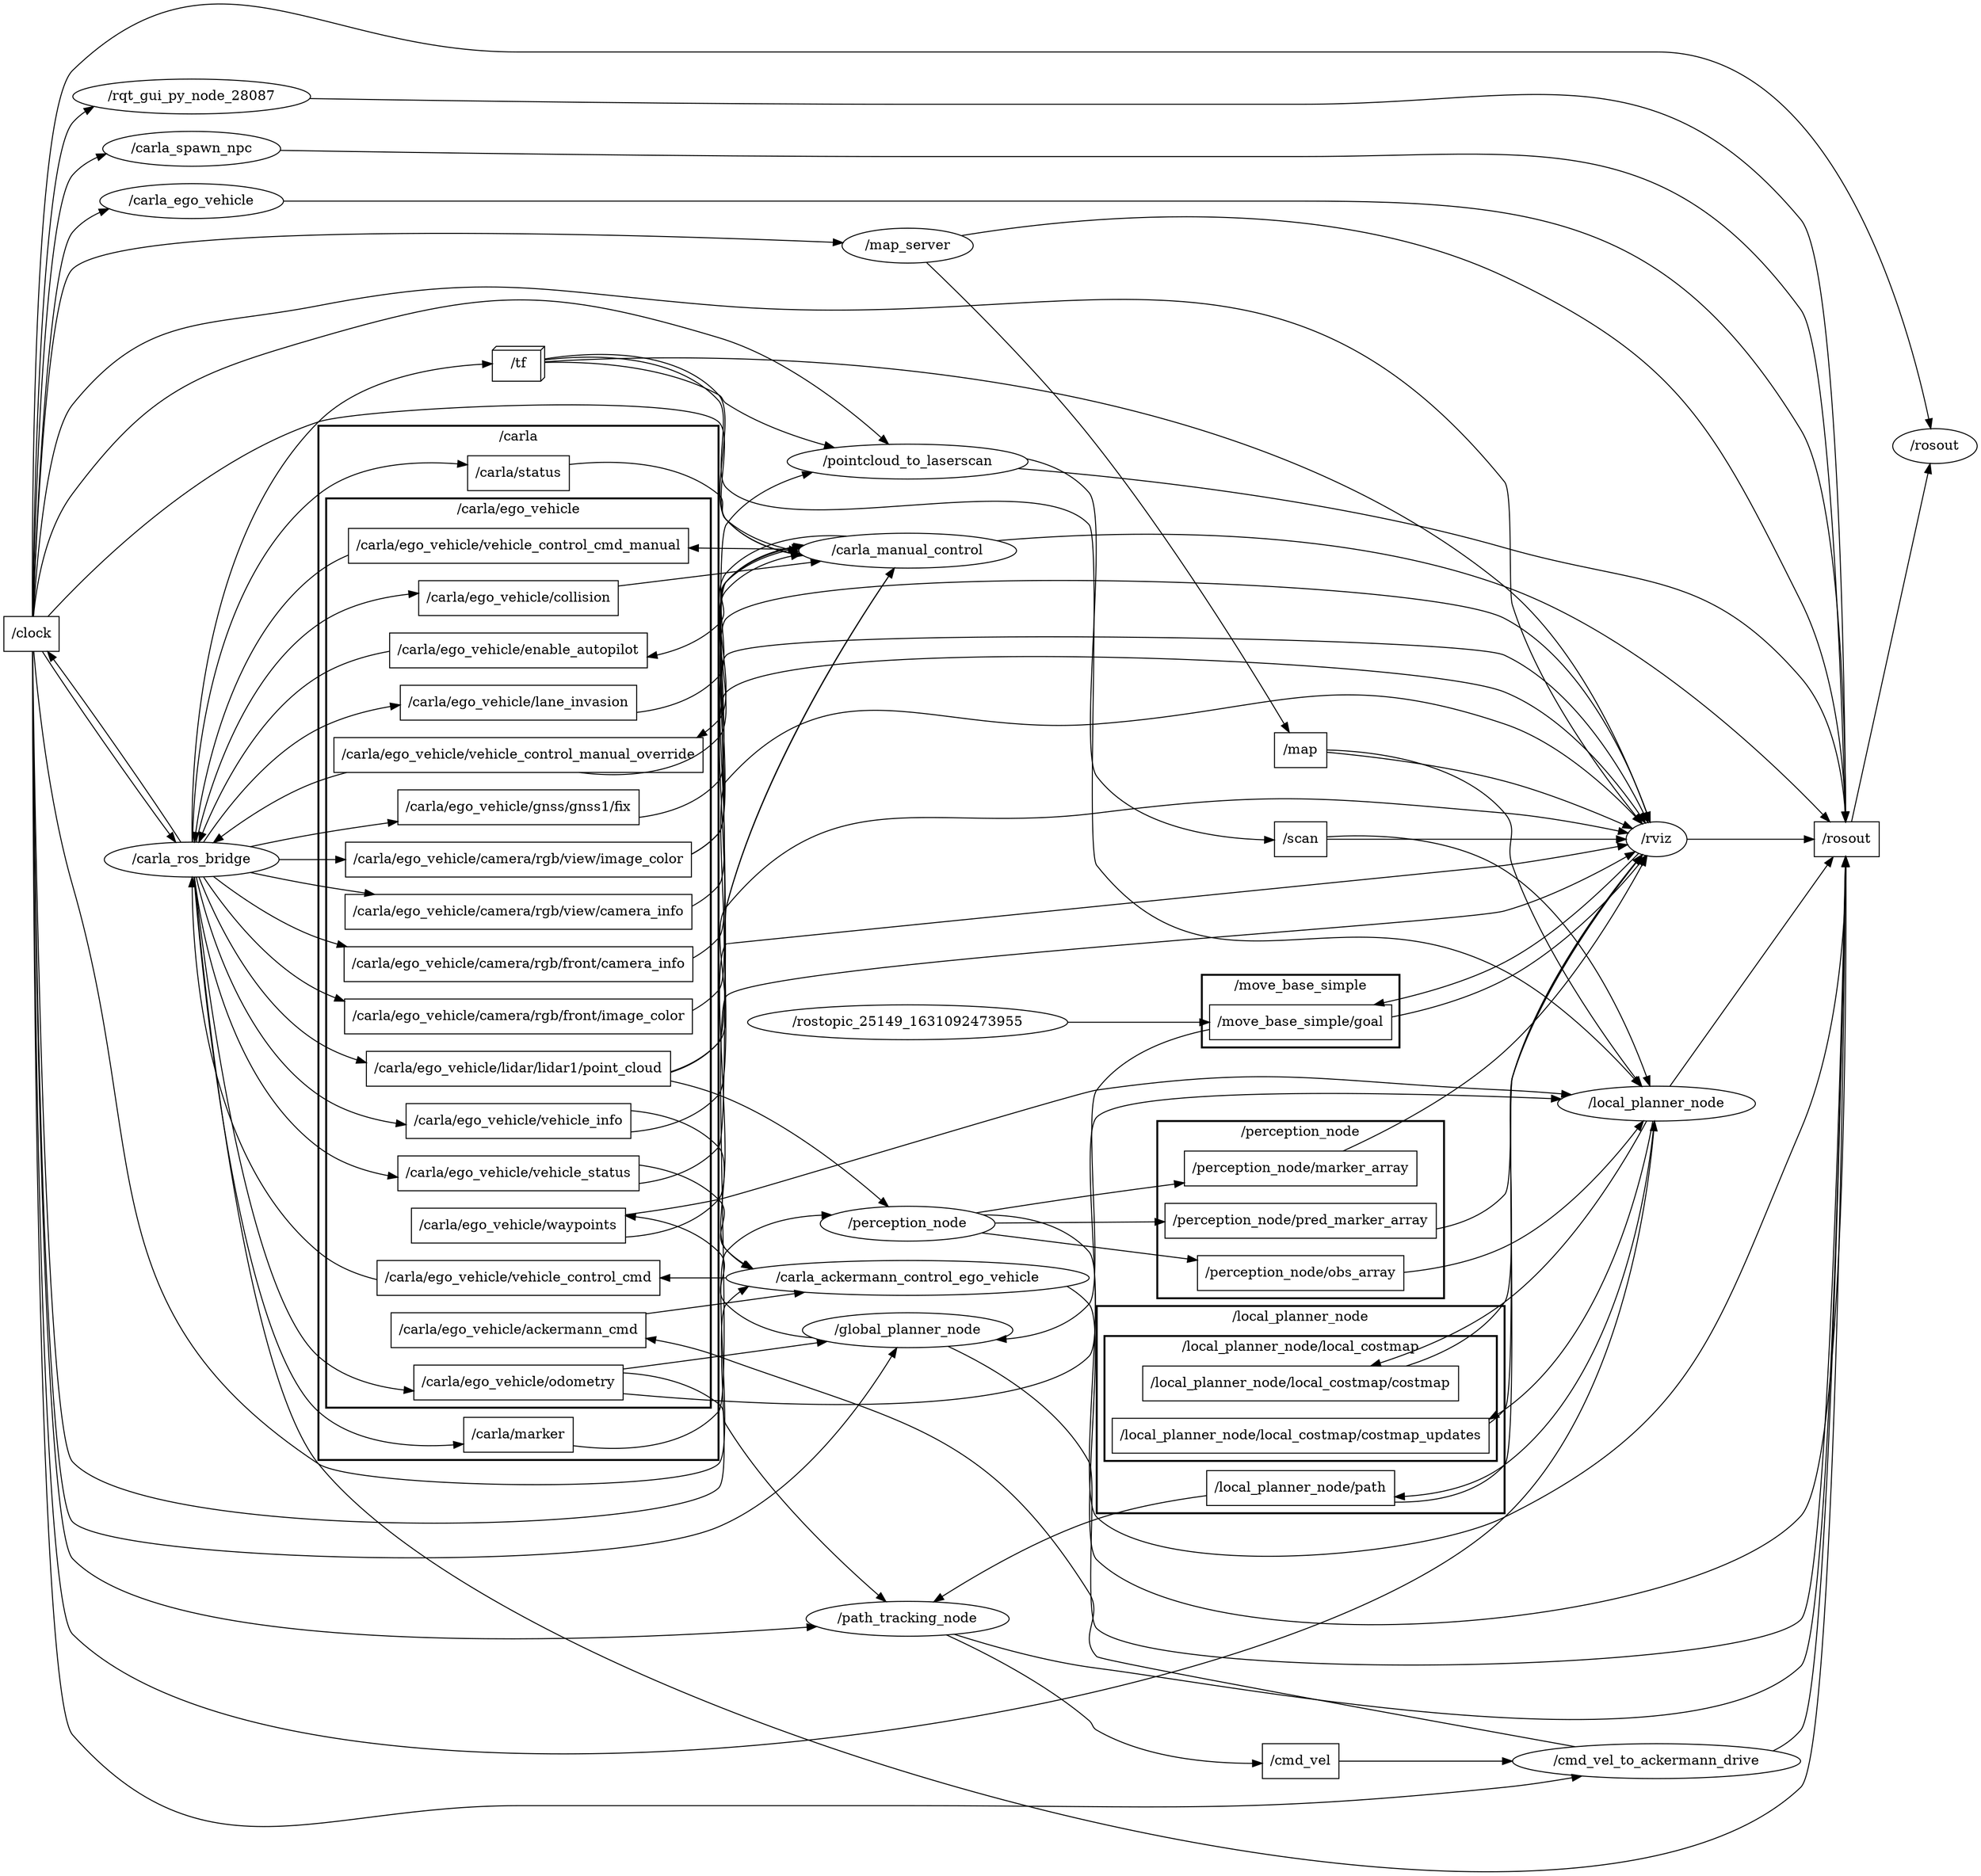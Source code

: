 digraph graphname {
	graph [bb="0,0,1664.8,2050.4",
		compound=True,
		rank=same,
		rankdir=LR,
		ranksep=0.2
	];
	node [label="\N"];
	subgraph cluster___carla {
		graph [bb="274.88,310.28,608.88,1378.3",
			compound=True,
			label="/carla",
			lheight=0.21,
			lp="441.88,1366.8",
			lwidth=0.43,
			rank=same,
			rankdir=LR,
			ranksep=0.2,
			style=bold
		];
		subgraph cluster___carla__ego_vehicle {
			graph [bb="282.88,364.28,600.88,1303.3",
				compound=True,
				label="/carla/ego_vehicle",
				lheight=0.21,
				lp="441.88,1291.8",
				lwidth=1.39,
				rank=same,
				rankdir=LR,
				ranksep=0.2,
				style=bold
			];
			t___carla__ego_vehicle__camera__rgb__view__image_color			 [URL=topic_3A__carla__ego_vehicle__camera__rgb__view__image_color,
				height=0.5,
				label="/carla/ego_vehicle/camera/rgb/view/image_color",
				pos="441.88,930.28",
				shape=box,
				tooltip="topic:/carla/ego_vehicle/camera/rgb/view/image_color",
				width=3.9306];
			t___carla__ego_vehicle__camera__rgb__front__camera_info			 [URL=topic_3A__carla__ego_vehicle__camera__rgb__front__camera_info,
				height=0.5,
				label="/carla/ego_vehicle/camera/rgb/front/camera_info",
				pos="441.88,1200.3",
				shape=box,
				tooltip="topic:/carla/ego_vehicle/camera/rgb/front/camera_info",
				width=3.9306];
			t___carla__ego_vehicle__vehicle_control_cmd_manual			 [URL=topic_3A__carla__ego_vehicle__vehicle_control_cmd_manual,
				height=0.5,
				label="/carla/ego_vehicle/vehicle_control_cmd_manual",
				pos="441.88,876.28",
				shape=box,
				tooltip="topic:/carla/ego_vehicle/vehicle_control_cmd_manual",
				width=3.9028];
			t___carla__ego_vehicle__collision			 [URL=topic_3A__carla__ego_vehicle__collision,
				height=0.5,
				label="/carla/ego_vehicle/collision",
				pos="441.88,768.28",
				shape=box,
				tooltip="topic:/carla/ego_vehicle/collision",
				width=2.3056];
			t___carla__ego_vehicle__enable_autopilot			 [URL=topic_3A__carla__ego_vehicle__enable_autopilot,
				height=0.5,
				label="/carla/ego_vehicle/enable_autopilot",
				pos="441.88,660.28",
				shape=box,
				tooltip="topic:/carla/ego_vehicle/enable_autopilot",
				width=2.9028];
			t___carla__ego_vehicle__ackermann_cmd			 [URL=topic_3A__carla__ego_vehicle__ackermann_cmd,
				height=0.5,
				label="/carla/ego_vehicle/ackermann_cmd",
				pos="441.88,390.28",
				shape=box,
				tooltip="topic:/carla/ego_vehicle/ackermann_cmd",
				width=2.9167];
			t___carla__ego_vehicle__waypoints			 [URL=topic_3A__carla__ego_vehicle__waypoints,
				height=0.5,
				label="/carla/ego_vehicle/waypoints",
				pos="441.88,1146.3",
				shape=box,
				tooltip="topic:/carla/ego_vehicle/waypoints",
				width=2.4306];
			t___carla__ego_vehicle__vehicle_status			 [URL=topic_3A__carla__ego_vehicle__vehicle_status,
				height=0.5,
				label="/carla/ego_vehicle/vehicle_status",
				pos="441.88,552.28",
				shape=box,
				tooltip="topic:/carla/ego_vehicle/vehicle_status",
				width=2.7222];
			t___carla__ego_vehicle__camera__rgb__front__image_color			 [URL=topic_3A__carla__ego_vehicle__camera__rgb__front__image_color,
				height=0.5,
				label="/carla/ego_vehicle/camera/rgb/front/image_color",
				pos="441.88,1092.3",
				shape=box,
				tooltip="topic:/carla/ego_vehicle/camera/rgb/front/image_color",
				width=3.9306];
			t___carla__ego_vehicle__camera__rgb__view__camera_info			 [URL=topic_3A__carla__ego_vehicle__camera__rgb__view__camera_info,
				height=0.5,
				label="/carla/ego_vehicle/camera/rgb/view/camera_info",
				pos="441.88,1038.3",
				shape=box,
				tooltip="topic:/carla/ego_vehicle/camera/rgb/view/camera_info",
				width=3.9306];
			t___carla__ego_vehicle__lidar__lidar1__point_cloud			 [URL=topic_3A__carla__ego_vehicle__lidar__lidar1__point_cloud,
				height=0.5,
				label="/carla/ego_vehicle/lidar/lidar1/point_cloud",
				pos="441.88,1254.3",
				shape=box,
				tooltip="topic:/carla/ego_vehicle/lidar/lidar1/point_cloud",
				width=3.4444];
			t___carla__ego_vehicle__odometry			 [URL=topic_3A__carla__ego_vehicle__odometry,
				height=0.5,
				label="/carla/ego_vehicle/odometry",
				pos="441.88,984.28",
				shape=box,
				tooltip="topic:/carla/ego_vehicle/odometry",
				width=2.3889];
			t___carla__ego_vehicle__lane_invasion			 [URL=topic_3A__carla__ego_vehicle__lane_invasion,
				height=0.5,
				label="/carla/ego_vehicle/lane_invasion",
				pos="441.88,822.28",
				shape=box,
				tooltip="topic:/carla/ego_vehicle/lane_invasion",
				width=2.6944];
			t___carla__ego_vehicle__vehicle_control_manual_override			 [URL=topic_3A__carla__ego_vehicle__vehicle_control_manual_override,
				height=0.5,
				label="/carla/ego_vehicle/vehicle_control_manual_override",
				pos="441.88,606.28",
				shape=box,
				tooltip="topic:/carla/ego_vehicle/vehicle_control_manual_override",
				width=4.1944];
			t___carla__ego_vehicle__vehicle_info			 [URL=topic_3A__carla__ego_vehicle__vehicle_info,
				height=0.5,
				label="/carla/ego_vehicle/vehicle_info",
				pos="441.88,498.28",
				shape=box,
				tooltip="topic:/carla/ego_vehicle/vehicle_info",
				width=2.5972];
			t___carla__ego_vehicle__vehicle_control_cmd			 [URL=topic_3A__carla__ego_vehicle__vehicle_control_cmd,
				height=0.5,
				label="/carla/ego_vehicle/vehicle_control_cmd",
				pos="441.88,444.28",
				shape=box,
				tooltip="topic:/carla/ego_vehicle/vehicle_control_cmd",
				width=3.25];
			t___carla__ego_vehicle__gnss__gnss1__fix			 [URL=topic_3A__carla__ego_vehicle__gnss__gnss1__fix,
				height=0.5,
				label="/carla/ego_vehicle/gnss/gnss1/fix",
				pos="441.88,714.28",
				shape=box,
				tooltip="topic:/carla/ego_vehicle/gnss/gnss1/fix",
				width=2.7361];
		}
		t___carla__status		 [URL=topic_3A__carla__status,
			height=0.5,
			label="/carla/status",
			pos="441.88,336.28",
			shape=box,
			tooltip="topic:/carla/status",
			width=1.125];
		t___carla__marker		 [URL=topic_3A__carla__marker,
			height=0.5,
			label="/carla/marker",
			pos="441.88,1329.3",
			shape=box,
			tooltip="topic:/carla/marker",
			width=1.2361];
	}
	subgraph cluster___local_planner_node {
		graph [bb="923.86,1176.3,1262.9,1390.3",
			compound=True,
			label="/local_planner_node",
			lheight=0.21,
			lp="1093.4,1378.8",
			lwidth=1.54,
			rank=same,
			rankdir=LR,
			ranksep=0.2,
			style=bold
		];
		subgraph cluster___local_planner_node__local_costmap {
			graph [bb="931.86,1230.3,1254.9,1359.3",
				compound=True,
				label="/local_planner_node/local_costmap",
				lheight=0.21,
				lp="1093.4,1347.8",
				lwidth=2.68,
				rank=same,
				rankdir=LR,
				ranksep=0.2,
				style=bold
			];
			t___local_planner_node__local_costmap__costmap_updates			 [URL=topic_3A__local_planner_node__local_costmap__costmap_updates,
				height=0.5,
				label="/local_planner_node/local_costmap/costmap_updates",
				pos="1093.4,1256.3",
				shape=box,
				tooltip="topic:/local_planner_node/local_costmap/costmap_updates",
				width=4.2639];
			t___local_planner_node__local_costmap__costmap			 [URL=topic_3A__local_planner_node__local_costmap__costmap,
				height=0.5,
				label="/local_planner_node/local_costmap/costmap",
				pos="1093.4,1310.3",
				shape=box,
				tooltip="topic:/local_planner_node/local_costmap/costmap",
				width=3.5972];
		}
		t___local_planner_node__path		 [URL=topic_3A__local_planner_node__path,
			height=0.5,
			label="/local_planner_node/path",
			pos="1093.4,1202.3",
			shape=box,
			tooltip="topic:/local_planner_node/path",
			width=2.1389];
	}
	subgraph cluster___perception_node {
		graph [bb="976.36,1688.3,1210.4,1871.3",
			compound=True,
			label="/perception_node",
			lheight=0.21,
			lp="1093.4,1859.8",
			lwidth=1.31,
			rank=same,
			rankdir=LR,
			ranksep=0.2,
			style=bold
		];
		t___perception_node__pred_marker_array		 [URL=topic_3A__perception_node__pred_marker_array,
			height=0.5,
			label="/perception_node/pred_marker_array",
			pos="1093.4,1768.3",
			shape=box,
			tooltip="topic:/perception_node/pred_marker_array",
			width=3.0278];
		t___perception_node__obs_array		 [URL=topic_3A__perception_node__obs_array,
			height=0.5,
			label="/perception_node/obs_array",
			pos="1093.4,1822.3",
			shape=box,
			tooltip="topic:/perception_node/obs_array",
			width=2.3194];
		t___perception_node__marker_array		 [URL=topic_3A__perception_node__marker_array,
			height=0.5,
			label="/perception_node/marker_array",
			pos="1093.4,1714.3",
			shape=box,
			tooltip="topic:/perception_node/marker_array",
			width=2.6111];
	}
	subgraph cluster___move_base_simple {
		graph [bb="1009.4,721.28,1177.4,796.28",
			compound=True,
			label="/move_base_simple",
			lheight=0.21,
			lp="1093.4,784.78",
			lwidth=1.51,
			rank=same,
			rankdir=LR,
			ranksep=0.2,
			style=bold
		];
		t___move_base_simple__goal		 [URL=topic_3A__move_base_simple__goal,
			height=0.5,
			label="/move_base_simple/goal",
			pos="1093.4,747.28",
			shape=box,
			tooltip="topic:/move_base_simple/goal",
			width=2.1111];
	}
	n___carla_manual_control	 [URL=__carla_manual_control,
		height=0.5,
		label="/carla_manual_control",
		pos="766.37,660.28",
		shape=ellipse,
		tooltip="/carla_manual_control",
		width=2.5095];
	t___carla__ego_vehicle__camera__rgb__view__image_color -> n___carla_manual_control	 [penwidth=1,
		pos="e,676.99,657.32 583.63,922.69 593.08,917.78 601.69,911.42 608.88,903.28 624.79,885.28 601.14,705.42 616.88,687.28 629.82,672.37 647.97,663.87 667.18,659.31"];
	n___rviz	 [URL=__rviz,
		height=0.5,
		label="/rviz",
		pos="1391.7,1099.3",
		shape=ellipse,
		tooltip="/rviz",
		width=0.75];
	t___carla__ego_vehicle__camera__rgb__view__image_color -> n___rviz	 [penwidth=1,
		pos="e,1387.9,1081.2 583.72,919.88 592.84,915.53 601.37,910.08 608.88,903.28 619.12,894.02 605.94,881.69 616.88,873.28 730.72,785.82 1138.7,801.18 1262.9,873.28 1337.4,916.6 1372.5,1021 1385.4,1071.3"];
	t___carla__ego_vehicle__camera__rgb__front__camera_info -> n___rviz	 [penwidth=1,
		pos="e,1373.8,1085.5 583.68,1192.2 593.06,1187.4 601.63,1181.2 608.88,1173.3 625.01,1155.7 600.44,1083.5 616.88,1066.3 711.7,966.74 786.64,1036.7 923.86,1028.3 1074.2,1019 1116.9,990.75 1262.9,1028.3 1301.4,1038.2 1340.7,1062.3 1365.6,1079.7"];
	n___carla_ros_bridge	 [URL=__carla_ros_bridge,
		height=0.5,
		label="/carla_ros_bridge",
		pos="167.44,822.28",
		shape=ellipse,
		tooltip="/carla_ros_bridge",
		width=2.004];
	t___carla__ego_vehicle__vehicle_control_cmd_manual -> n___carla_ros_bridge	 [penwidth=1,
		pos="e,216.45,835.54 322.6,858.28 306.52,855.48 290.27,852.45 274.88,849.28 259.12,846.03 242.19,842.02 226.53,838.1"];
	t___carla__ego_vehicle__collision -> n___carla_manual_control	 [penwidth=1,
		pos="e,676.26,658.78 525.04,774.09 555.23,771.72 587.22,763.23 608.88,741.28 625.92,724.01 600,704.7 616.88,687.28 630.17,673.57 647.89,665.45 666.48,660.87"];
	t___carla__ego_vehicle__enable_autopilot -> n___carla_ros_bridge	 [penwidth=1,
		pos="e,176.11,804.31 337.12,665.17 315.51,669.42 293.64,676.3 274.88,687.28 231.07,712.92 198.18,763.77 180.95,795.22"];
	n___carla_ackermann_control_ego_vehicle	 [URL=__carla_ackermann_control_ego_vehicle,
		height=0.5,
		label="/carla_ackermann_control_ego_vehicle",
		pos="766.37,498.28",
		shape=ellipse,
		tooltip="/carla_ackermann_control_ego_vehicle",
		width=4.1524];
	t___carla__ego_vehicle__ackermann_cmd -> n___carla_ackermann_control_ego_vehicle	 [penwidth=1,
		pos="e,640.61,488.37 547.18,387.39 570.16,391.76 592.48,400.66 608.88,417.28 625.92,434.55 600,453.86 616.88,471.28 621.4,475.94 626.43,479.96 631.83,483.4"];
	n___local_planner_node	 [URL=__local_planner_node,
		height=0.5,
		label="/local_planner_node",
		pos="1391.7,1470.3",
		shape=ellipse,
		tooltip="/local_planner_node",
		width=2.2929];
	t___carla__ego_vehicle__waypoints -> n___local_planner_node	 [penwidth=1,
		pos="e,1364.3,1487.4 529.73,1152.9 555.87,1156.9 584.13,1163.2 608.88,1173.3 763.39,1236.2 834.83,1243.5 915.86,1389.3 923.48,1403 912.45,1519.5 923.86,1530.3 978.61,1582 1189.3,1546.6 1262.9,1530.3 1295.9,1523 1330.5,1506.3 1355.6,1492.3"];
	t___carla__ego_vehicle__waypoints -> n___rviz	 [penwidth=1,
		pos="e,1379.2,1083.1 529.5,1152.7 558.77,1150.1 588.96,1141.3 608.88,1119.3 628.17,1098 595.95,1010 616.88,990.28 669.18,941.12 1195.5,965.6 1262.9,990.28 1309,1007.2 1350,1048.7 1372.8,1075.3"];
	t___carla__ego_vehicle__vehicle_status -> n___carla_manual_control	 [penwidth=1,
		pos="e,739.36,643.03 540.26,562.91 563.12,566.82 587.12,572.12 608.88,579.28 652.88,593.75 699.62,619.23 730.65,637.76"];
	t___carla__ego_vehicle__vehicle_status -> n___carla_ackermann_control_ego_vehicle	 [penwidth=1,
		pos="e,680.98,513.07 539.93,536.59 562.58,532.92 586.58,529 608.88,525.28 628.99,521.93 650.53,518.28 671.02,514.78"];
	t___carla__ego_vehicle__camera__rgb__front__image_color -> n___rviz	 [penwidth=1,
		pos="e,1383.1,1082.1 583.71,1084.2 593.08,1079.4 601.65,1073.2 608.88,1065.3 625.87,1046.7 598.46,969.44 616.88,952.28 721.91,854.42 1132.1,893.03 1262.9,952.28 1317.5,977.06 1358.2,1037.8 1378.1,1072.9"];
	t___carla__ego_vehicle__camera__rgb__view__camera_info -> n___rviz	 [penwidth=1,
		pos="e,1387.2,1081.5 583.76,1030.3 593.12,1025.4 601.67,1019.2 608.88,1011.3 627.31,991.01 596.9,907.01 616.88,888.28 632.76,873.4 1235.2,873.73 1262.9,889.28 1333.3,928.8 1369.9,1024.2 1384.3,1071.6"];
	n___pointcloud_to_laserscan	 [URL=__pointcloud_to_laserscan,
		height=0.5,
		label="/pointcloud_to_laserscan",
		pos="766.37,1416.3",
		shape=ellipse,
		tooltip="/pointcloud_to_laserscan",
		width=2.7442];
	t___carla__ego_vehicle__lidar__lidar1__point_cloud -> n___pointcloud_to_laserscan	 [penwidth=1,
		pos="e,752.58,1398.4 565.99,1262.2 580.82,1265.6 595.45,1270.1 608.88,1276.3 666.85,1302.8 718.86,1358.1 746.18,1390.7"];
	t___carla__ego_vehicle__lidar__lidar1__point_cloud -> n___rviz	 [penwidth=1,
		pos="e,1367.4,1091.1 566.07,1253.6 582.33,1248.3 597.33,1240 608.88,1227.3 627.31,1207 598.09,1124.2 616.88,1104.3 664.05,1054.3 855.25,1070.5 923.86,1066.3 1074.2,1057 1113.4,1047.4 1262.9,1066.3 1295.6,1070.4 1332,1080.2 1357.7,1088.1"];
	n___perception_node	 [URL=__perception_node,
		height=0.5,
		label="/perception_node",
		pos="766.37,1745.3",
		shape=ellipse,
		tooltip="/perception_node",
		width=1.9859];
	t___carla__ego_vehicle__lidar__lidar1__point_cloud -> n___perception_node	 [penwidth=1,
		pos="e,696.6,1741.3 565.93,1250.5 582.32,1255.3 597.38,1263.4 608.88,1276.3 624.55,1293.8 602.74,1680.5 616.88,1699.3 633.4,1721.2 660.18,1733 686.54,1739.2"];
	t___carla__ego_vehicle__odometry -> n___local_planner_node	 [penwidth=1,
		pos="e,1334.8,1483.5 528.26,989.52 641.1,1001.6 833.92,1041.8 915.86,1174.3 925.29,1189.5 911.01,1484.7 923.86,1497.3 979.1,1551.2 1209.4,1510.4 1325,1485.6"];
	n___path_tracking_node	 [URL=__path_tracking_node,
		height=0.5,
		label="/path_tracking_node",
		pos="766.37,444.28",
		shape=ellipse,
		tooltip="/path_tracking_node",
		width=2.3109];
	t___carla__ego_vehicle__odometry -> n___path_tracking_node	 [penwidth=1,
		pos="e,685.73,439.84 527.88,991.42 557.88,989.08 588.99,980.26 608.88,957.28 626.56,936.86 599.4,491.86 616.88,471.28 631.61,453.95 653.38,445.23 675.77,441.29"];
	n___global_planner_node	 [URL=__global_planner_node,
		height=0.5,
		label="/global_planner_node",
		pos="766.37,714.28",
		shape=ellipse,
		tooltip="/global_planner_node",
		width=2.4192];
	t___carla__ego_vehicle__odometry -> n___global_planner_node	 [penwidth=1,
		pos="e,680.89,710.7 528.07,991.17 557.9,988.75 588.85,979.95 608.88,957.28 624.79,939.28 601.14,759.42 616.88,741.28 630.62,725.44 650.24,716.84 670.76,712.5"];
	t___carla__ego_vehicle__lane_invasion -> n___carla_manual_control	 [penwidth=1,
		pos="e,676.62,657.82 538.94,827.52 565.07,823.88 591.02,814.76 608.88,795.28 625.15,777.54 600.78,705.16 616.88,687.28 629.88,672.84 647.78,664.48 666.67,659.89"];
	t___carla__ego_vehicle__vehicle_control_manual_override -> n___carla_manual_control	 [penwidth=1,
		pos="e,720.56,644.7 593,621.65 598.36,622.53 603.67,623.41 608.88,624.28 642.69,629.91 680.54,636.39 710.66,642.61"];
	t___carla__ego_vehicle__vehicle_control_manual_override -> n___carla_ros_bridge	 [penwidth=1,
		pos="e,172.04,804.14 290.87,623.87 285.31,626.64 279.95,629.76 274.88,633.28 218.18,672.67 187.65,752.26 174.85,794.5"];
	t___carla__ego_vehicle__vehicle_info -> n___carla_manual_control	 [penwidth=1,
		pos="e,751.53,642.32 535.56,504.26 560.22,508.27 586.24,514.77 608.88,525.28 664.96,551.3 716.64,603.13 744.61,634.45"];
	t___carla__ego_vehicle__vehicle_info -> n___carla_ackermann_control_ego_vehicle	 [penwidth=1,
		pos="e,616.79,498.28 535.74,498.28 558.03,498.28 582.43,498.28 606.75,498.28"];
	t___carla__ego_vehicle__vehicle_control_cmd -> n___carla_ros_bridge	 [penwidth=1,
		pos="e,170.46,803.94 324.46,446.33 306.3,451.19 288.94,459.02 274.88,471.28 225.09,514.69 185.49,717.96 172.22,793.72"];
	t___carla__ego_vehicle__gnss__gnss1__fix -> n___carla_manual_control	 [penwidth=1,
		pos="e,698.18,672.12 540.81,698.45 563.2,694.82 586.86,690.95 608.88,687.28 634.73,682.98 662.94,678.17 688.26,673.82"];
	t___carla__status -> n___carla_manual_control	 [penwidth=1,
		pos="e,736.02,643.19 482.51,329.13 521.07,324.92 577.64,325.94 608.88,360.28 621.24,373.86 609.03,508.69 616.88,525.28 640.41,574.95 691.4,614.52 727.26,637.67"];
	t___carla__marker -> n___rviz	 [penwidth=1,
		pos="e,1364.4,1098.6 486.51,1337.4 524.84,1341.6 578.58,1340.2 608.88,1307.3 621.31,1293.8 604.4,1155.7 616.88,1142.3 667.4,1087.8 1205.7,1095.3 1354.1,1098.4"];
	t___local_planner_node__local_costmap__costmap_updates -> n___rviz	 [penwidth=1,
		pos="e,1381.4,1116 1247.3,1241.2 1252.6,1239.1 1257.8,1236.8 1262.9,1234.3 1312.8,1209 1354.1,1156.2 1375.6,1124.7"];
	t___local_planner_node__local_costmap__costmap -> n___rviz	 [penwidth=1,
		pos="e,1385.1,1116.7 1223.2,1300.8 1237.2,1296.6 1250.7,1290.9 1262.9,1283.3 1323.5,1245.4 1363.4,1167.4 1381.2,1126.1"];
	t___local_planner_node__path -> n___rviz	 [penwidth=1,
		pos="e,1372.6,1112.4 1170.7,1193 1200.1,1188.1 1233.5,1180.8 1262.9,1170.3 1299.7,1157 1338.6,1134.2 1363.9,1118"];
	t___local_planner_node__path -> n___path_tracking_node	 [penwidth=1,
		pos="e,847.31,439.96 1082.8,1184.3 1051.3,1129.1 957.51,956.9 923.86,800.28 920.01,782.41 927.75,485.17 915.86,471.28 901.14,454.09 879.49,445.39 857.22,441.42"];
	t___perception_node__pred_marker_array -> n___rviz	 [penwidth=1,
		pos="e,1383.4,1116.7 1202.6,1772.7 1225.5,1768.2 1247.4,1758.9 1262.9,1741.3 1273.8,1728.8 1267.9,1459.6 1270.9,1443.3 1293.5,1320.5 1353,1182.8 1379.1,1126"];
	t___perception_node__obs_array -> n___local_planner_node	 [penwidth=1,
		pos="e,1390.5,1488.7 1177,1825.4 1206.8,1822.6 1238.9,1814.5 1262.9,1795.3 1357.8,1719.2 1383.1,1563.1 1389.6,1498.8"];
	t___perception_node__marker_array -> n___rviz	 [penwidth=1,
		pos="e,1384.2,1116.8 1113.1,1696.2 1149.4,1661.5 1226.7,1581.6 1262.9,1497.3 1272.4,1475 1265,1466.8 1270.9,1443.3 1300.8,1322.1 1356.3,1183.5 1380.3,1126.2"];
	t___move_base_simple__goal -> n___rviz	 [penwidth=1,
		pos="e,1389.8,1081.3 1169.6,748.53 1201.6,755.13 1237.2,768.16 1262.9,791.28 1348,868.03 1379.1,1010.8 1388.4,1071.3"];
	t___move_base_simple__goal -> n___global_planner_node	 [penwidth=1,
		pos="e,844.69,722.18 1017.1,739.58 968.51,734.68 905.41,728.31 854.67,723.19"];
	t___cmd_vel	 [URL=topic_3A__cmd_vel,
		height=0.5,
		label="/cmd_vel",
		pos="1093.4,442.28",
		shape=box,
		tooltip="topic:/cmd_vel",
		width=0.94444];
	n___cmd_vel_to_ackermann_drive	 [URL=__cmd_vel_to_ackermann_drive,
		height=0.5,
		label="/cmd_vel_to_ackermann_drive",
		pos="1391.7,418.28",
		shape=ellipse,
		tooltip="/cmd_vel_to_ackermann_drive",
		width=3.358];
	t___cmd_vel -> n___cmd_vel_to_ackermann_drive	 [penwidth=1,
		pos="e,1285.1,426.86 1127.6,439.53 1163.5,436.64 1222.1,431.93 1274.9,427.67"];
	t___clock	 [URL=topic_3A__clock,
		height=0.5,
		label="/clock",
		pos="27,822.28",
		shape=box,
		tooltip="topic:/clock",
		width=0.75];
	t___clock -> n___pointcloud_to_laserscan	 [penwidth=1,
		pos="e,733.03,1433.3 27.467,840.45 30.18,942.69 44.608,1442.3 68,1464.3 253.53,1638.3 602.6,1495.6 723.7,1437.8"];
	t___clock -> n___local_planner_node	 [penwidth=1,
		pos="e,1388.8,1488.7 27.358,840.44 29.768,959.3 44.247,1622.3 68,1657.3 219.66,1880.5 1045,2034.6 1262.9,1875.3 1325.8,1829.2 1372.7,1582.9 1387.1,1498.6"];
	t___clock -> n___carla_manual_control	 [penwidth=1,
		pos="e,735.87,643.27 27.171,804.02 28.157,716.88 34.319,345.94 68,308.28 144.92,222.28 601.54,261.16 608.88,268.28 619.14,278.22 610.88,512.32 616.88,525.28 639.98,575.16 691.07,614.68 727.07,637.76"];
	t___clock -> n___rviz	 [penwidth=1,
		pos="e,1367.9,1108 27.635,840.32 31.719,925.32 61.529,1287.8 274.88,1431.3 336.47,1472.7 551.7,1478.6 608.88,1431.3 623.52,1419.2 605.81,1404.7 616.88,1389.3 705.85,1265.3 828.32,1345.3 915.86,1220.3 928.26,1202.6 908.07,1187.1 923.86,1172.3 979.11,1120.5 1188.6,1153.1 1262.9,1138.3 1295.8,1131.7 1332.5,1120.2 1358.2,1111.4"];
	t___clock -> n___carla_ros_bridge	 [penwidth=1,
		pos="e,100.52,815.54 54.078,816.82 64.686,816.09 77.438,815.67 90.503,815.56"];
	n___rqt_gui_py_node_28087	 [URL=__rqt_gui_py_node_28087,
		height=0.5,
		label="/rqt_gui_py_node_28087",
		pos="167.44,28.28",
		shape=ellipse,
		tooltip="/rqt_gui_py_node_28087",
		width=2.7623];
	t___clock -> n___rqt_gui_py_node_28087	 [penwidth=1,
		pos="e,96.175,40.909 27.412,803.94 30.025,690.9 44.907,92.808 68,62.28 73.182,55.43 79.821,49.949 87.206,45.566"];
	n___rosout	 [URL=__rosout,
		height=0.5,
		label="/rosout",
		pos="1629.7,1356.3",
		shape=ellipse,
		tooltip="/rosout",
		width=0.97491];
	t___clock -> n___rosout	 [penwidth=1,
		pos="e,1628.8,1374.7 27.295,840.3 29.725,986.32 46.88,1970.8 68,1992.3 184.72,2110.9 275.5,2011.3 441.88,2011.3 441.88,2011.3 441.88,2011.3 1391.7,2011.3 1473.6,2011.3 1475.6,1945.3 1512.6,1872.3 1599.4,1701.3 1622.5,1466.2 1628.1,1385.1"];
	n___carla_spawn_npc	 [URL=__carla_spawn_npc,
		height=0.5,
		label="/carla_spawn_npc",
		pos="167.44,89.28",
		shape=ellipse,
		tooltip="/carla_spawn_npc",
		width=2.0582];
	t___clock -> n___carla_spawn_npc	 [penwidth=1,
		pos="e,104.84,99.098 27.503,804.06 30.534,696.9 46.936,152.25 68,124.28 75.026,114.95 84.727,108.1 95.334,103.07"];
	n___carla_ego_vehicle	 [URL=__carla_ego_vehicle,
		height=0.5,
		label="/carla_ego_vehicle",
		pos="167.44,1965.3",
		shape=ellipse,
		tooltip="/carla_ego_vehicle",
		width=2.1484];
	t___clock -> n___carla_ego_vehicle	 [penwidth=1,
		pos="e,100.66,1956.1 27.08,840.29 27.772,980.08 33.588,1887.8 68,1933.3 74.118,1941.4 82.302,1947.4 91.36,1952"];
	n___map_server	 [URL=__map_server,
		height=0.5,
		label="/map_server",
		pos="766.37,1672.3",
		shape=ellipse,
		tooltip="/map_server",
		width=1.5165];
	t___clock -> n___map_server	 [penwidth=1,
		pos="e,712.91,1668.6 27.457,840.48 30.219,947.57 45.341,1491.7 68,1518.3 150.32,1614.8 546.05,1655.3 702.51,1667.8"];
	t___clock -> n___perception_node	 [penwidth=1,
		pos="e,701.74,1753.1 27.42,840.45 30.079,952.44 45.194,1545 68,1575.3 214.37,1769.8 543.16,1766.6 691.39,1754"];
	t___clock -> n___carla_ackermann_control_ego_vehicle	 [penwidth=1,
		pos="e,639.04,488.81 27.628,804.04 30.989,708.86 47.476,272.66 68,253.28 117.43,206.61 541.07,184.88 608.88,250.28 626.57,267.34 600.79,452.71 616.88,471.28 620.92,475.94 625.47,479.97 630.4,483.46"];
	t___clock -> n___path_tracking_node	 [penwidth=1,
		pos="e,761.01,426.05 27.535,803.97 30.532,704.24 45.905,230.35 68,209.28 106.48,172.58 523.48,159.28 608.88,205.28 693.37,250.79 740.01,363.65 757.83,416.35"];
	t___clock -> n___cmd_vel_to_ackermann_drive	 [penwidth=1,
		pos="e,1370.3,400.55 27.495,803.97 30.36,700.97 45.487,197.54 68,174.28 126.05,114.3 358.41,138.28 441.88,138.28 441.88,138.28 441.88,138.28 766.37,138.28 1015.9,138.28 1276.4,326.27 1362.3,394.18"];
	t___clock -> n___global_planner_node	 [penwidth=1,
		pos="e,681.1,718.07 29.008,804.13 38.642,726.88 87.703,424.02 274.88,306.28 337.71,266.76 555.85,254.35 608.88,306.28 624.01,321.09 603.14,671.18 616.88,687.28 630.63,703.38 650.45,712.04 671.2,716.34"];
	t___map	 [URL=topic_3A__map,
		height=0.5,
		label="/map",
		pos="1093.4,1470.3",
		shape=box,
		tooltip="topic:/map",
		width=0.75];
	t___map -> n___local_planner_node	 [penwidth=1,
		pos="e,1309,1470.3 1120.4,1470.3 1160.3,1470.3 1237.1,1470.3 1298.8,1470.3"];
	t___map -> n___rviz	 [penwidth=1,
		pos="e,1391,1117.5 1120.5,1473.7 1157,1476.8 1222.1,1476.6 1262.9,1443.3 1362.7,1361.7 1385.2,1194.3 1390.3,1127.6"];
	t___scan	 [URL=topic_3A__scan,
		height=0.5,
		label="/scan",
		pos="1093.4,1416.3",
		shape=box,
		tooltip="topic:/scan",
		width=0.75];
	t___scan -> n___local_planner_node	 [penwidth=1,
		pos="e,1333.5,1457.4 1120.4,1420.2 1154,1425.1 1212.7,1434 1262.9,1443.3 1282.6,1446.9 1303.9,1451.2 1323.4,1455.3"];
	t___scan -> n___rviz	 [penwidth=1,
		pos="e,1388.1,1117.4 1120.6,1414.3 1157,1410.4 1221.7,1398.6 1262.9,1363.3 1337.7,1298.9 1373.1,1180.9 1385.9,1127.2"];
	t___rosout	 [URL=topic_3A__rosout,
		height=0.5,
		label="/rosout",
		pos="1553.6,701.28",
		shape=box,
		tooltip="topic:/rosout",
		width=0.75];
	t___rosout -> n___rosout	 [penwidth=1,
		pos="e,1627.6,1338.2 1555.7,719.48 1566.3,810.56 1613.5,1216.9 1626.5,1328.1"];
	n_n__tf	 [URL=topic_3A__tf,
		height=0.5,
		label="/tf",
		pos="441.88,1404.3",
		shape=box3d,
		tooltip="topic:/tf",
		width=0.75];
	n_n__tf -> n___pointcloud_to_laserscan	 [penwidth=1,
		pos="e,669.52,1412.7 468.99,1405.3 510.5,1406.8 592.06,1409.8 659.29,1412.3"];
	n_n__tf -> n___local_planner_node	 [penwidth=1,
		pos="e,1376,1488 469.04,1417.1 541.11,1450.3 744,1538.5 923.86,1568.3 1072.5,1592.9 1120.1,1616.4 1262.9,1568.3 1305.4,1553.9 1345,1519.4 1368.8,1495.4"];
	n_n__tf -> n___carla_manual_control	 [penwidth=1,
		pos="e,677.48,656.94 469.01,1410.2 506.72,1416.6 574.24,1421.3 608.88,1382.3 621.69,1367.8 604.42,702.02 616.88,687.28 629.77,672.03 648.11,663.44 667.55,658.9"];
	n_n__tf -> n___rviz	 [penwidth=1,
		pos="e,1364.6,1100.7 469.01,1410 506.41,1416 573.21,1420.2 608.88,1382.3 626.28,1363.8 602.01,1288.9 616.88,1268.3 703.25,1148.7 780.62,1177.4 923.86,1142.3 1005.5,1122.3 1258.8,1106.6 1354.5,1101.3"];
	n___pointcloud_to_laserscan -> t___scan	 [penwidth=1,
		pos="e,1066.2,1416.3 865.36,1416.3 929.71,1416.3 1009.9,1416.3 1056,1416.3"];
	n___pointcloud_to_laserscan -> t___rosout	 [penwidth=1,
		pos="e,1553.3,719.39 779.2,1434.3 803.23,1466.4 858.55,1532.3 923.86,1557.3 1169.6,1651.2 1344.5,1699.6 1512.6,1497.3 1537.7,1467.2 1550.5,867.91 1553.1,729.59"];
	n___local_planner_node -> t___local_planner_node__local_costmap__costmap_updates	 [penwidth=1,
		pos="e,1246.2,1274.3 1385.1,1452.2 1369.9,1414 1328.9,1324.9 1262.9,1283.3 1260.4,1281.7 1257.8,1280.2 1255.2,1278.8"];
	n___local_planner_node -> t___local_planner_node__local_costmap__costmap	 [penwidth=1,
		pos="e,1135.9,1328.3 1366.1,1452.9 1340.5,1435.8 1299.8,1409.4 1262.9,1389.3 1224.3,1368.3 1179.1,1347.4 1145.1,1332.4"];
	n___local_planner_node -> t___local_planner_node__path	 [penwidth=1,
		pos="e,1170.6,1198.5 1388.1,1452.2 1377.7,1405.8 1343.4,1282.9 1262.9,1226.3 1239.3,1209.7 1209.2,1202.2 1180.9,1199.4"];
	n___local_planner_node -> t___rosout	 [penwidth=1,
		pos="e,1553.4,719.34 1399.9,1452.1 1422.2,1401.6 1484.3,1254.9 1512.6,1126.3 1545.1,979.24 1551.8,797.96 1553.3,729.36"];
	n___carla_manual_control -> t___carla__ego_vehicle__vehicle_control_cmd_manual	 [penwidth=1,
		pos="e,582.75,868.98 677.13,657.44 654.39,661.3 632.11,669.94 616.88,687.28 604.99,700.82 620.9,835.85 608.88,849.28 603.77,855 597.95,859.83 591.64,863.9"];
	n___carla_manual_control -> t___carla__ego_vehicle__enable_autopilot	 [penwidth=1,
		pos="e,546.79,660.28 676,660.28 639.19,660.28 596.18,660.28 557.15,660.28"];
	n___carla_manual_control -> t___carla__ego_vehicle__vehicle_control_manual_override	 [penwidth=1,
		pos="e,504.16,624.29 680.98,654.15 657.61,650.48 632.28,646.18 608.88,642.28 577.91,637.12 543.69,631.56 514.33,626.18"];
	n___carla_manual_control -> t___rosout	 [penwidth=1,
		pos="e,1526.3,698.43 855.48,663.32 995.51,668.41 1275.6,679.85 1512.6,697.28 1513.7,697.36 1514.9,697.45 1516,697.54"];
	n___rviz -> t___move_base_simple__goal	 [penwidth=1,
		pos="e,1169.6,765.03 1388.6,1081.3 1379.5,1030.5 1348.5,886.47 1262.9,809.28 1239.8,788.51 1208.7,775.88 1179.4,767.65"];
	n___rviz -> t___rosout	 [penwidth=1,
		pos="e,1546.2,719.6 1398.9,1081.7 1424.4,1018.9 1511.1,805.79 1542.3,729.08"];
	n___carla_ros_bridge -> t___carla__ego_vehicle__camera__rgb__view__image_color	 [penwidth=1,
		pos="e,300.17,912.39 185.08,839.98 205.04,858.88 239.43,888.16 274.88,903.28 279.95,905.44 285.17,907.43 290.49,909.26"];
	n___carla_ros_bridge -> t___carla__ego_vehicle__camera__rgb__front__camera_info	 [penwidth=1,
		pos="e,300.32,1189.6 170.46,840.62 181.61,906.22 222.64,1127.7 274.88,1173.3 279.89,1177.6 285.33,1181.5 291.06,1184.8"];
	n___carla_ros_bridge -> t___carla__ego_vehicle__collision	 [penwidth=1,
		pos="e,358.81,780.27 216.45,809.02 234.71,804.33 255.67,799.24 274.88,795.28 298.77,790.36 324.74,785.79 348.92,781.86"];
	n___carla_ros_bridge -> t___carla__ego_vehicle__vehicle_status	 [penwidth=1,
		pos="e,343.47,552.05 169.62,804.07 176.16,758.13 200.03,637.06 274.88,579.28 291.74,566.27 312.45,558.46 333.47,553.95"];
	n___carla_ros_bridge -> t___carla__ego_vehicle__camera__rgb__front__image_color	 [penwidth=1,
		pos="e,300.36,1080.2 169.62,840.49 176.16,886.43 200.03,1007.5 274.88,1065.3 279.99,1069.2 285.46,1072.7 291.18,1075.7"];
	n___carla_ros_bridge -> t___carla__ego_vehicle__camera__rgb__view__camera_info	 [penwidth=1,
		pos="e,300.2,1024.9 172.04,840.42 182.8,878.9 213.5,968.65 274.88,1011.3 279.9,1014.8 285.21,1017.9 290.73,1020.6"];
	n___carla_ros_bridge -> t___carla__ego_vehicle__lidar__lidar1__point_cloud	 [penwidth=1,
		pos="e,317.68,1250.8 169.64,840.38 178.69,911.89 215.43,1173.4 274.88,1227.3 284.6,1236.1 296,1242.6 308.21,1247.4"];
	n___carla_ros_bridge -> t___carla__ego_vehicle__odometry	 [penwidth=1,
		pos="e,355.81,982.45 176.11,840.25 191.49,870 226.54,928.99 274.88,957.28 296.16,969.73 321.44,976.92 345.8,980.96"];
	n___carla_ros_bridge -> t___carla__ego_vehicle__lane_invasion	 [penwidth=1,
		pos="e,344.69,822.28 239.91,822.28 268.85,822.28 302.79,822.28 334.49,822.28"];
	n___carla_ros_bridge -> t___carla__ego_vehicle__vehicle_info	 [penwidth=1,
		pos="e,347.96,496.34 171.52,803.94 184.98,745.1 229.71,562.72 274.88,525.28 292.61,510.59 315.14,502.36 337.87,498.02"];
	n___carla_ros_bridge -> t___carla__ego_vehicle__gnss__gnss1__fix	 [penwidth=1,
		pos="e,342.95,722.18 185.08,804.58 205.04,785.68 239.43,756.4 274.88,741.28 293.02,733.54 313.14,728.01 332.95,724.05"];
	n___carla_ros_bridge -> t___carla__status	 [penwidth=1,
		pos="e,401.12,330.29 168.99,804.06 175.98,726.17 207.31,422.29 274.88,360.28 305.75,331.95 354.27,327.79 391.07,329.63"];
	n___carla_ros_bridge -> t___carla__marker	 [penwidth=1,
		pos="e,397.07,1336.3 168.74,840.33 174.89,920.36 203.75,1242.1 274.88,1307.3 304.51,1334.4 350.46,1338.8 386.66,1337"];
	n___carla_ros_bridge -> t___clock	 [penwidth=1,
		pos="e,54.078,827.74 100.52,829.02 88.061,829.07 75.459,828.84 64.293,828.32"];
	n___carla_ros_bridge -> t___rosout	 [penwidth=1,
		pos="e,1552.7,683.23 168.98,804.09 176.25,721.86 209.61,385.44 274.88,306.28 425.57,123.55 529.52,100.28 766.37,100.28 766.37,100.28 766.37,100.28 1093.4,100.28 1320.2,100.28 1415.7,186.23 1512.6,391.28 1536.2,441.02 1548.1,606.37 1552.1,673.04"];
	n___carla_ros_bridge -> n_n__tf	 [penwidth=1,
		pos="e,414.75,1409.4 168.17,840.39 172.07,927.85 193.5,1305.5 274.88,1382.3 309.3,1414.7 366.92,1415 404.66,1410.7"];
	n___rqt_gui_py_node_28087 -> t___rosout	 [penwidth=1,
		pos="e,1553.1,683.1 266.79,27.211 385.61,26.026 590.51,24.28 766.37,24.28 766.37,24.28 766.37,24.28 1093.4,24.28 1281.4,24.28 1384.2,-57.025 1512.6,80.28 1533.1,102.21 1549,554.36 1552.8,672.98"];
	n___rostopic_25149_1631092473955	 [URL=__rostopic_25149_1631092473955,
		height=0.5,
		label="/rostopic_25149_1631092473955",
		pos="766.37,768.28",
		shape=ellipse,
		tooltip="/rostopic_25149_1631092473955",
		width=3.5927];
	n___rostopic_25149_1631092473955 -> t___move_base_simple__goal	 [penwidth=1,
		pos="e,1017,752.18 883.96,760.73 924.46,758.13 969.05,755.26 1006.6,752.85"];
	n___carla_spawn_npc -> t___rosout	 [penwidth=1,
		pos="e,1553,683.15 238.39,84.01 350.46,76.153 575.37,62.28 766.37,62.28 766.37,62.28 766.37,62.28 1093.4,62.28 1148.7,62.28 1504.9,115.93 1512.6,124.28 1531.4,144.66 1548.3,559.47 1552.6,672.85"];
	n___carla_ego_vehicle -> t___rosout	 [penwidth=1,
		pos="e,1553.4,719.31 244.97,1965.3 359.14,1965.3 579.2,1965.3 766.37,1965.3 766.37,1965.3 766.37,1965.3 1093.4,1965.3 1299.8,1965.3 1409.1,1943.9 1512.6,1765.3 1539.3,1719.2 1551.2,893.84 1553.3,729.57"];
	n___map_server -> t___map	 [penwidth=1,
		pos="e,1066,1487.2 792.3,1656.3 850.3,1620.4 990.6,1533.8 1057.2,1492.6"];
	n___map_server -> t___rosout	 [penwidth=1,
		pos="e,1553.4,719.3 820.69,1674.2 976.45,1678.3 1419.4,1680.9 1512.6,1580.3 1542.2,1548.4 1551.6,877.15 1553.3,729.74"];
	n___perception_node -> t___perception_node__pred_marker_array	 [penwidth=1,
		pos="e,984.29,1760.6 835.32,1750.1 875.55,1753 927.43,1756.6 974.1,1759.9"];
	n___perception_node -> t___perception_node__obs_array	 [penwidth=1,
		pos="e,1009.7,1811.5 807.34,1760.1 838.86,1771.1 883.66,1785.8 923.86,1795.3 948.19,1801 974.79,1805.9 999.55,1809.9"];
	n___perception_node -> t___perception_node__marker_array	 [penwidth=1,
		pos="e,999.22,1723.2 833.33,1738.9 878.17,1734.7 938.11,1729 989.14,1724.2"];
	n___perception_node -> t___rosout	 [penwidth=1,
		pos="e,1553.2,719.36 780.52,1763.2 805.6,1793.2 861.13,1852.7 923.86,1875.3 1065.6,1926.2 1123.3,1932 1262.9,1875.3 1406.4,1817 1449.3,1773.6 1512.6,1632.3 1531.5,1590.1 1549.4,881.31 1553,729.68"];
	n___carla_ackermann_control_ego_vehicle -> t___carla__ego_vehicle__vehicle_control_cmd	 [penwidth=1,
		pos="e,554.19,462.29 680.98,483.49 657.61,479.48 632.28,475.18 608.88,471.28 594.39,468.87 579.18,466.36 564.09,463.9"];
	n___carla_ackermann_control_ego_vehicle -> t___rosout	 [penwidth=1,
		pos="e,1526.4,684.62 859.9,512.35 1003.7,535.86 1286.4,589.49 1512.6,678.28 1514.1,678.84 1515.5,679.44 1516.9,680.07"];
	n___path_tracking_node -> t___cmd_vel	 [penwidth=1,
		pos="e,1059.3,442.49 849.73,443.77 913.28,443.38 998.29,442.86 1049.3,442.55"];
	n___path_tracking_node -> t___rosout	 [penwidth=1,
		pos="e,1551,682.94 833.4,455.04 861.36,459.5 894.17,464.69 923.86,469.28 1188.8,510.24 1316,418.02 1512.6,600.28 1533.2,619.38 1543.7,650.31 1548.9,672.91"];
	n___cmd_vel_to_ackermann_drive -> t___carla__ego_vehicle__ackermann_cmd	 [penwidth=1,
		pos="e,547.16,393.38 1273,414.78 1089.4,409.37 738.83,399.03 557.28,393.68"];
	n___cmd_vel_to_ackermann_drive -> t___rosout	 [penwidth=1,
		pos="e,1552.5,683.12 1453.1,433.81 1475,442.31 1497.9,455.15 1512.6,474.28 1536.3,504.97 1547.6,619.13 1551.7,672.91"];
	n___global_planner_node -> t___carla__ego_vehicle__waypoints	 [penwidth=1,
		pos="e,529.57,1153.2 681.1,710.49 656.89,713.96 632.81,722.63 616.88,741.28 603.24,757.26 622.67,1103.4 608.88,1119.3 591.54,1139.2 565.74,1148.5 539.59,1152.1"];
	n___global_planner_node -> t___rosout	 [penwidth=1,
		pos="e,1526.4,701.73 853.25,712.85 1024,710.03 1397.3,703.86 1516.3,701.9"];
}
